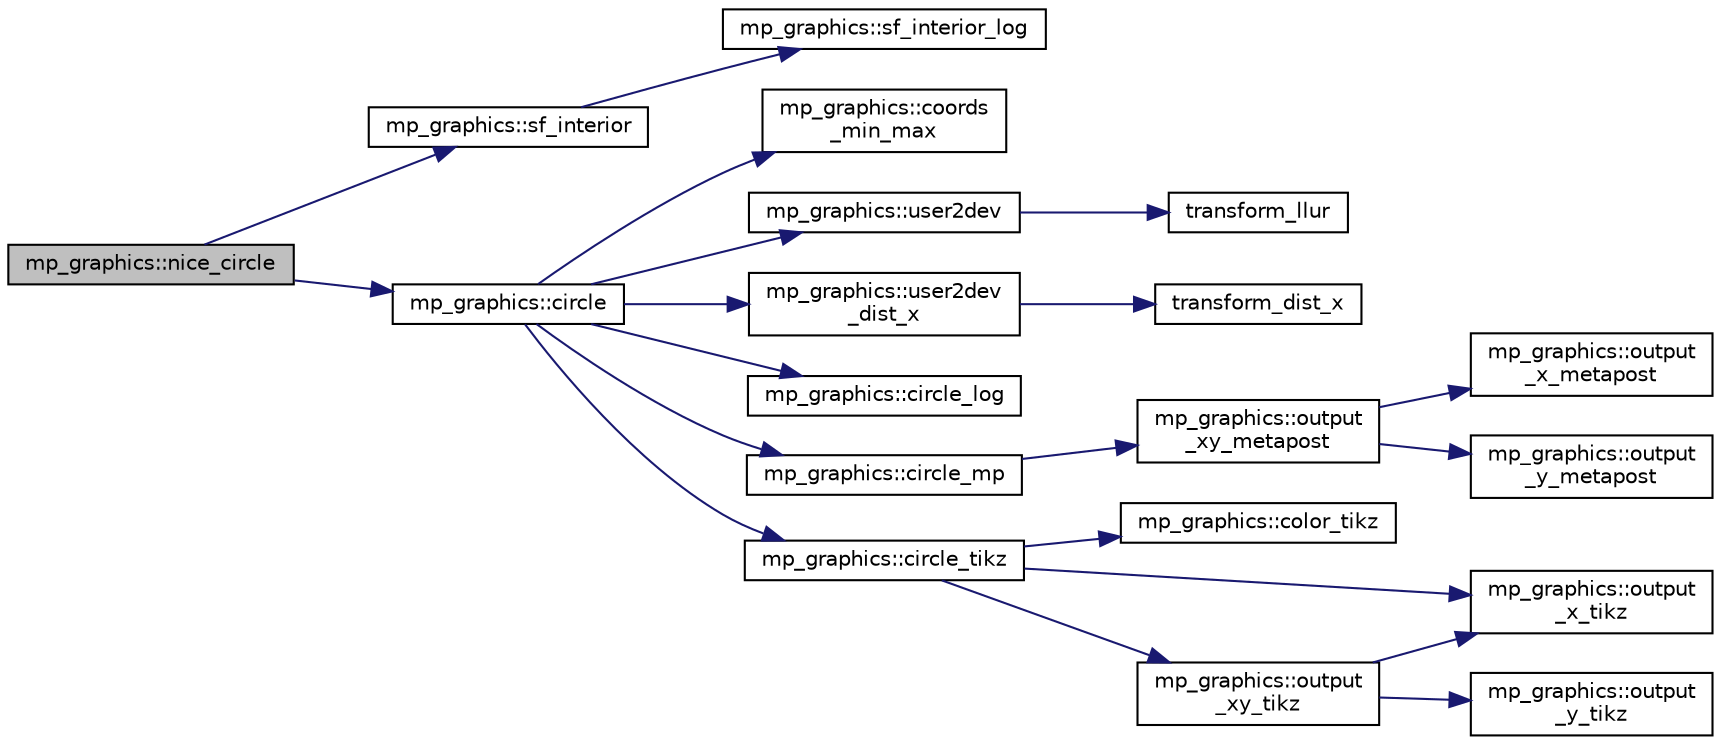 digraph "mp_graphics::nice_circle"
{
  edge [fontname="Helvetica",fontsize="10",labelfontname="Helvetica",labelfontsize="10"];
  node [fontname="Helvetica",fontsize="10",shape=record];
  rankdir="LR";
  Node3588 [label="mp_graphics::nice_circle",height=0.2,width=0.4,color="black", fillcolor="grey75", style="filled", fontcolor="black"];
  Node3588 -> Node3589 [color="midnightblue",fontsize="10",style="solid",fontname="Helvetica"];
  Node3589 [label="mp_graphics::sf_interior",height=0.2,width=0.4,color="black", fillcolor="white", style="filled",URL="$da/d2c/classmp__graphics.html#a2db6a380fffb003254304ea9489a452b"];
  Node3589 -> Node3590 [color="midnightblue",fontsize="10",style="solid",fontname="Helvetica"];
  Node3590 [label="mp_graphics::sf_interior_log",height=0.2,width=0.4,color="black", fillcolor="white", style="filled",URL="$da/d2c/classmp__graphics.html#ab805bb76ca29a586a45209d2ed00b085"];
  Node3588 -> Node3591 [color="midnightblue",fontsize="10",style="solid",fontname="Helvetica"];
  Node3591 [label="mp_graphics::circle",height=0.2,width=0.4,color="black", fillcolor="white", style="filled",URL="$da/d2c/classmp__graphics.html#a0e1e32cdfd93dd41678a1dda2671ab6e"];
  Node3591 -> Node3592 [color="midnightblue",fontsize="10",style="solid",fontname="Helvetica"];
  Node3592 [label="mp_graphics::coords\l_min_max",height=0.2,width=0.4,color="black", fillcolor="white", style="filled",URL="$da/d2c/classmp__graphics.html#afa0af74da2afd1d00b2eeb5e25b4f596"];
  Node3591 -> Node3593 [color="midnightblue",fontsize="10",style="solid",fontname="Helvetica"];
  Node3593 [label="mp_graphics::user2dev",height=0.2,width=0.4,color="black", fillcolor="white", style="filled",URL="$da/d2c/classmp__graphics.html#af087f5f4b08c72f67f5e35cc312070fb"];
  Node3593 -> Node3594 [color="midnightblue",fontsize="10",style="solid",fontname="Helvetica"];
  Node3594 [label="transform_llur",height=0.2,width=0.4,color="black", fillcolor="white", style="filled",URL="$d9/d29/draw_8_c.html#af38b139f64e19404b9a944c7188d4aff"];
  Node3591 -> Node3595 [color="midnightblue",fontsize="10",style="solid",fontname="Helvetica"];
  Node3595 [label="mp_graphics::user2dev\l_dist_x",height=0.2,width=0.4,color="black", fillcolor="white", style="filled",URL="$da/d2c/classmp__graphics.html#a0c6b0bda2fbf3a7baa984eba08a87478"];
  Node3595 -> Node3596 [color="midnightblue",fontsize="10",style="solid",fontname="Helvetica"];
  Node3596 [label="transform_dist_x",height=0.2,width=0.4,color="black", fillcolor="white", style="filled",URL="$d9/d29/draw_8_c.html#ae3c6c150bc6ef27101af4a6eb7e5b33a"];
  Node3591 -> Node3597 [color="midnightblue",fontsize="10",style="solid",fontname="Helvetica"];
  Node3597 [label="mp_graphics::circle_log",height=0.2,width=0.4,color="black", fillcolor="white", style="filled",URL="$da/d2c/classmp__graphics.html#a39416f00c1c310a76936674cdff82e49"];
  Node3591 -> Node3598 [color="midnightblue",fontsize="10",style="solid",fontname="Helvetica"];
  Node3598 [label="mp_graphics::circle_mp",height=0.2,width=0.4,color="black", fillcolor="white", style="filled",URL="$da/d2c/classmp__graphics.html#af45ff3b26ab8578a58b17b3507578fc2"];
  Node3598 -> Node3599 [color="midnightblue",fontsize="10",style="solid",fontname="Helvetica"];
  Node3599 [label="mp_graphics::output\l_xy_metapost",height=0.2,width=0.4,color="black", fillcolor="white", style="filled",URL="$da/d2c/classmp__graphics.html#a564e7d2700489eed72ea865b3acc14db"];
  Node3599 -> Node3600 [color="midnightblue",fontsize="10",style="solid",fontname="Helvetica"];
  Node3600 [label="mp_graphics::output\l_x_metapost",height=0.2,width=0.4,color="black", fillcolor="white", style="filled",URL="$da/d2c/classmp__graphics.html#aee38beb59e940946cbb575cde90b9cfe"];
  Node3599 -> Node3601 [color="midnightblue",fontsize="10",style="solid",fontname="Helvetica"];
  Node3601 [label="mp_graphics::output\l_y_metapost",height=0.2,width=0.4,color="black", fillcolor="white", style="filled",URL="$da/d2c/classmp__graphics.html#a41c9d8463dc57fa97bb9a1e0577980b6"];
  Node3591 -> Node3602 [color="midnightblue",fontsize="10",style="solid",fontname="Helvetica"];
  Node3602 [label="mp_graphics::circle_tikz",height=0.2,width=0.4,color="black", fillcolor="white", style="filled",URL="$da/d2c/classmp__graphics.html#a2130247d7df0f51620ccc91d17b713f7"];
  Node3602 -> Node3603 [color="midnightblue",fontsize="10",style="solid",fontname="Helvetica"];
  Node3603 [label="mp_graphics::color_tikz",height=0.2,width=0.4,color="black", fillcolor="white", style="filled",URL="$da/d2c/classmp__graphics.html#a55d0835caab08eaf3e409096bbb91d63"];
  Node3602 -> Node3604 [color="midnightblue",fontsize="10",style="solid",fontname="Helvetica"];
  Node3604 [label="mp_graphics::output\l_xy_tikz",height=0.2,width=0.4,color="black", fillcolor="white", style="filled",URL="$da/d2c/classmp__graphics.html#a640800bc67fec9ed441b27c71461e9c6"];
  Node3604 -> Node3605 [color="midnightblue",fontsize="10",style="solid",fontname="Helvetica"];
  Node3605 [label="mp_graphics::output\l_x_tikz",height=0.2,width=0.4,color="black", fillcolor="white", style="filled",URL="$da/d2c/classmp__graphics.html#a311d4fb1c32d1eb0faeee055bb8badee"];
  Node3604 -> Node3606 [color="midnightblue",fontsize="10",style="solid",fontname="Helvetica"];
  Node3606 [label="mp_graphics::output\l_y_tikz",height=0.2,width=0.4,color="black", fillcolor="white", style="filled",URL="$da/d2c/classmp__graphics.html#a0d6bddb89b4c58c82aa124dd003dda08"];
  Node3602 -> Node3605 [color="midnightblue",fontsize="10",style="solid",fontname="Helvetica"];
}
